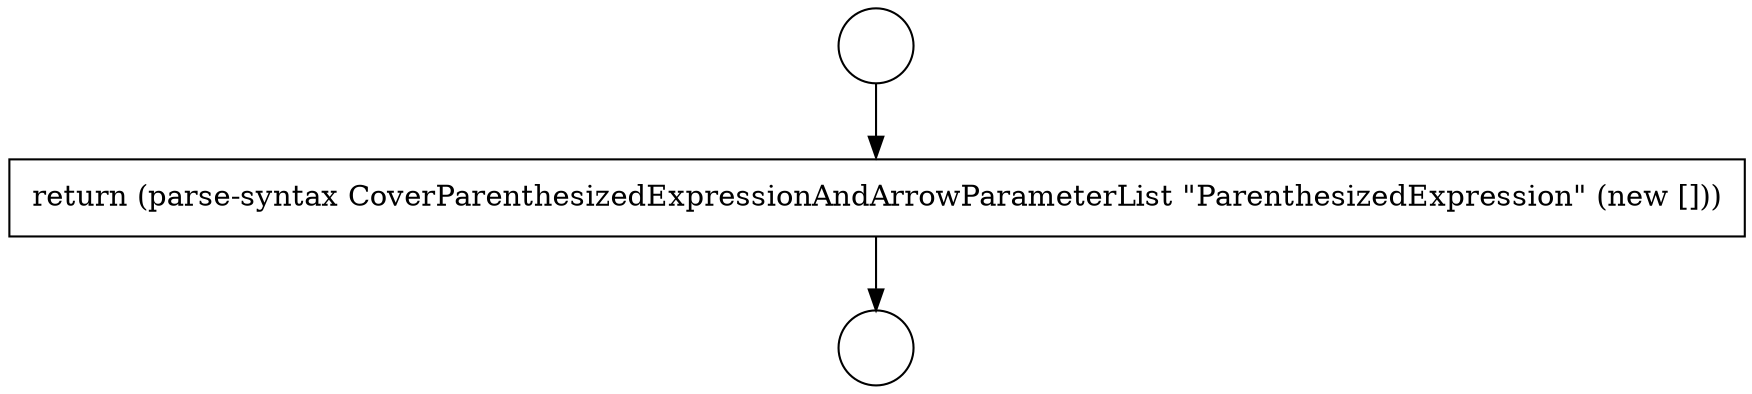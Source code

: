 digraph {
  node3367 [shape=circle label=" " color="black" fillcolor="white" style=filled]
  node3369 [shape=none, margin=0, label=<<font color="black">
    <table border="0" cellborder="1" cellspacing="0" cellpadding="10">
      <tr><td align="left">return (parse-syntax CoverParenthesizedExpressionAndArrowParameterList &quot;ParenthesizedExpression&quot; (new []))</td></tr>
    </table>
  </font>> color="black" fillcolor="white" style=filled]
  node3368 [shape=circle label=" " color="black" fillcolor="white" style=filled]
  node3367 -> node3369 [ color="black"]
  node3369 -> node3368 [ color="black"]
}

